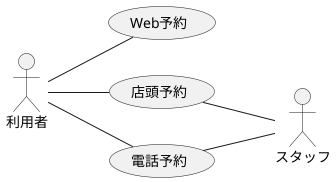 @startuml BusinessUsecase

left to right direction

actor 利用者
actor スタッフ

利用者 -- (Web予約)
利用者 -- (店頭予約)
(店頭予約) -- スタッフ
利用者 -- (電話予約)
(電話予約) -- スタッフ

@enduml
